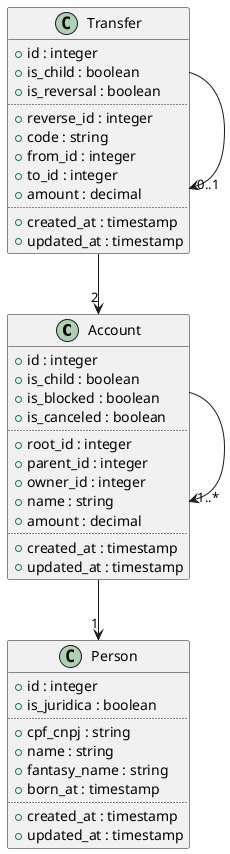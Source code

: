 @startuml;

Account --> "1..*" Account
Account --> "1" Person
Transfer --> "2" Account
Transfer --> "0..1" Transfer

class Account {
  +id : integer
  +is_child : boolean
  +is_blocked : boolean
  +is_canceled : boolean
  ..
  +root_id : integer
  +parent_id : integer
  +owner_id : integer
  +name : string
  +amount : decimal
  ..
  +created_at : timestamp
  +updated_at : timestamp
}

class Person {
  +id : integer
  +is_juridica : boolean
  ..
  +cpf_cnpj : string
  +name : string
  +fantasy_name : string
  +born_at : timestamp
  ..
  +created_at : timestamp
  +updated_at : timestamp
}

class Transfer {
  +id : integer
  +is_child : boolean
  +is_reversal : boolean
  ..
  +reverse_id : integer
  +code : string
  +from_id : integer
  +to_id : integer
  +amount : decimal
  ..
  +created_at : timestamp
  +updated_at : timestamp
}

@enduml;
